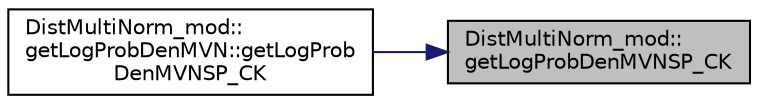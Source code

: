digraph "DistMultiNorm_mod::getLogProbDenMVNSP_CK"
{
 // LATEX_PDF_SIZE
  edge [fontname="Helvetica",fontsize="10",labelfontname="Helvetica",labelfontsize="10"];
  node [fontname="Helvetica",fontsize="10",shape=record];
  rankdir="RL";
  Node1 [label="DistMultiNorm_mod::\lgetLogProbDenMVNSP_CK",height=0.2,width=0.4,color="black", fillcolor="grey75", style="filled", fontcolor="black",tooltip=" "];
  Node1 -> Node2 [dir="back",color="midnightblue",fontsize="10",style="solid",fontname="Helvetica"];
  Node2 [label="DistMultiNorm_mod::\lgetLogProbDenMVN::getLogProb\lDenMVNSP_CK",height=0.2,width=0.4,color="black", fillcolor="white", style="filled",URL="$interfaceDistMultiNorm__mod_1_1getLogProbDenMVN.html#a6c823591ee79b005feafc7427f0429f4",tooltip=" "];
}
